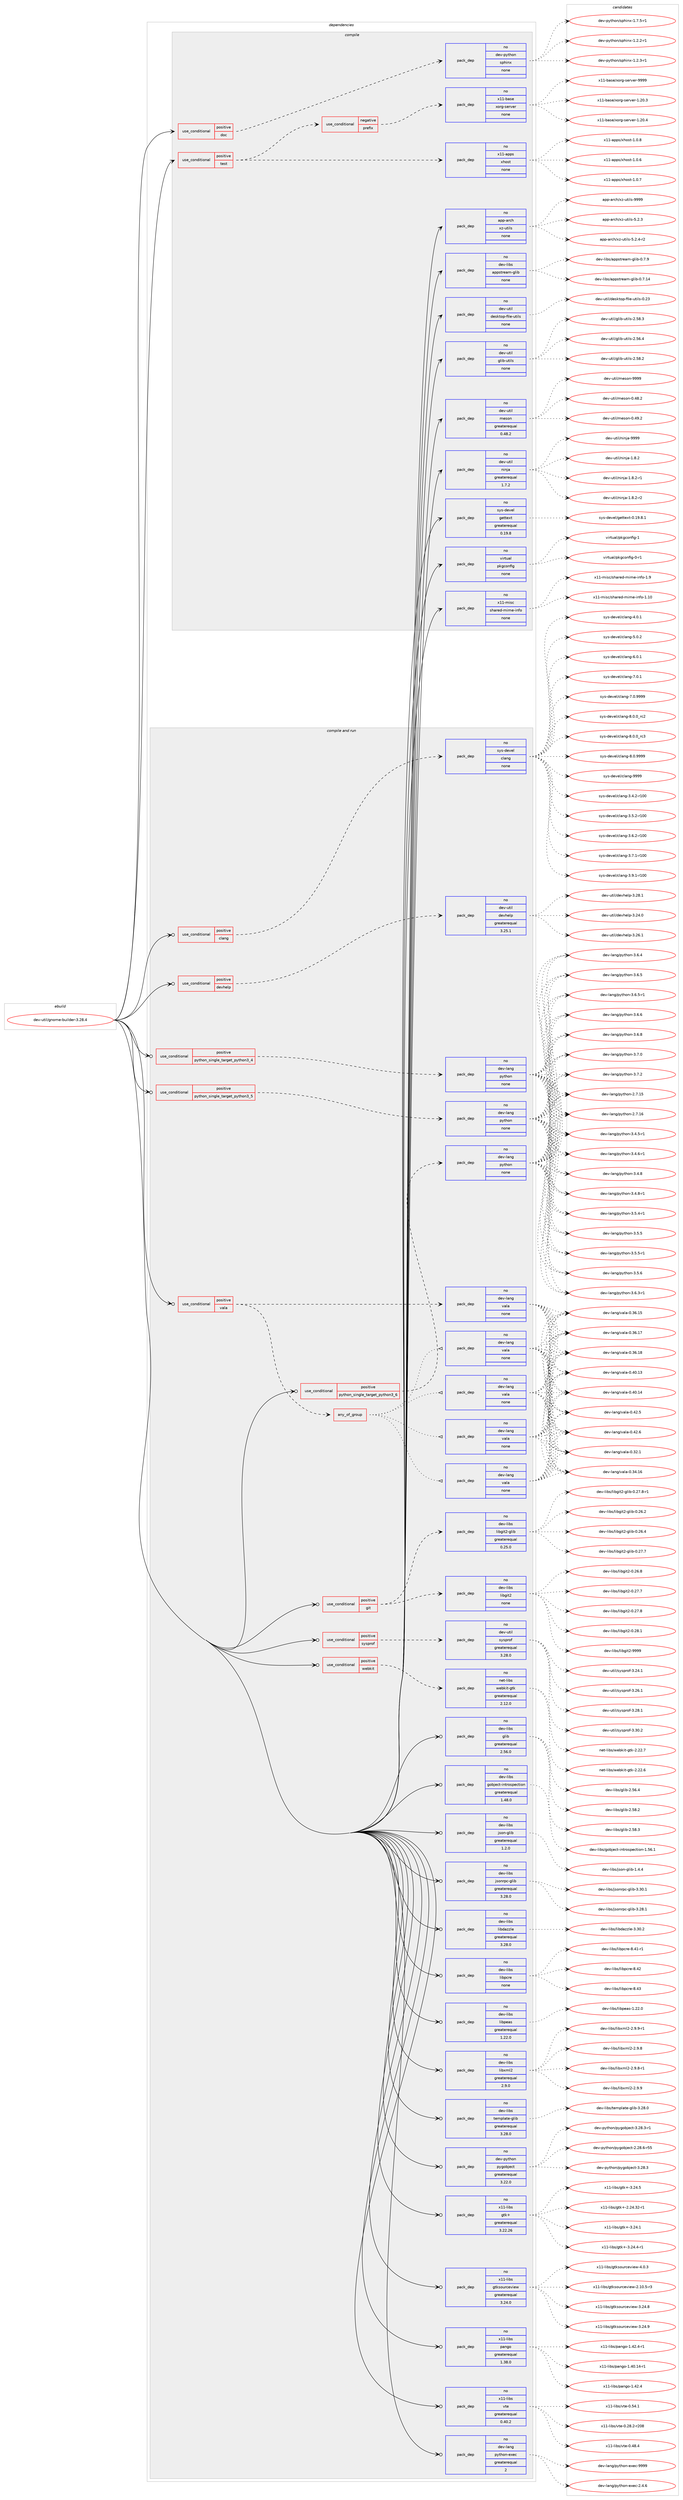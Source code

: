 digraph prolog {

# *************
# Graph options
# *************

newrank=true;
concentrate=true;
compound=true;
graph [rankdir=LR,fontname=Helvetica,fontsize=10,ranksep=1.5];#, ranksep=2.5, nodesep=0.2];
edge  [arrowhead=vee];
node  [fontname=Helvetica,fontsize=10];

# **********
# The ebuild
# **********

subgraph cluster_leftcol {
color=gray;
rank=same;
label=<<i>ebuild</i>>;
id [label="dev-util/gnome-builder-3.28.4", color=red, width=4, href="../dev-util/gnome-builder-3.28.4.svg"];
}

# ****************
# The dependencies
# ****************

subgraph cluster_midcol {
color=gray;
label=<<i>dependencies</i>>;
subgraph cluster_compile {
fillcolor="#eeeeee";
style=filled;
label=<<i>compile</i>>;
subgraph cond424460 {
dependency1545844 [label=<<TABLE BORDER="0" CELLBORDER="1" CELLSPACING="0" CELLPADDING="4"><TR><TD ROWSPAN="3" CELLPADDING="10">use_conditional</TD></TR><TR><TD>positive</TD></TR><TR><TD>doc</TD></TR></TABLE>>, shape=none, color=red];
subgraph pack1097737 {
dependency1545845 [label=<<TABLE BORDER="0" CELLBORDER="1" CELLSPACING="0" CELLPADDING="4" WIDTH="220"><TR><TD ROWSPAN="6" CELLPADDING="30">pack_dep</TD></TR><TR><TD WIDTH="110">no</TD></TR><TR><TD>dev-python</TD></TR><TR><TD>sphinx</TD></TR><TR><TD>none</TD></TR><TR><TD></TD></TR></TABLE>>, shape=none, color=blue];
}
dependency1545844:e -> dependency1545845:w [weight=20,style="dashed",arrowhead="vee"];
}
id:e -> dependency1545844:w [weight=20,style="solid",arrowhead="vee"];
subgraph cond424461 {
dependency1545846 [label=<<TABLE BORDER="0" CELLBORDER="1" CELLSPACING="0" CELLPADDING="4"><TR><TD ROWSPAN="3" CELLPADDING="10">use_conditional</TD></TR><TR><TD>positive</TD></TR><TR><TD>test</TD></TR></TABLE>>, shape=none, color=red];
subgraph cond424462 {
dependency1545847 [label=<<TABLE BORDER="0" CELLBORDER="1" CELLSPACING="0" CELLPADDING="4"><TR><TD ROWSPAN="3" CELLPADDING="10">use_conditional</TD></TR><TR><TD>negative</TD></TR><TR><TD>prefix</TD></TR></TABLE>>, shape=none, color=red];
subgraph pack1097738 {
dependency1545848 [label=<<TABLE BORDER="0" CELLBORDER="1" CELLSPACING="0" CELLPADDING="4" WIDTH="220"><TR><TD ROWSPAN="6" CELLPADDING="30">pack_dep</TD></TR><TR><TD WIDTH="110">no</TD></TR><TR><TD>x11-base</TD></TR><TR><TD>xorg-server</TD></TR><TR><TD>none</TD></TR><TR><TD></TD></TR></TABLE>>, shape=none, color=blue];
}
dependency1545847:e -> dependency1545848:w [weight=20,style="dashed",arrowhead="vee"];
}
dependency1545846:e -> dependency1545847:w [weight=20,style="dashed",arrowhead="vee"];
subgraph pack1097739 {
dependency1545849 [label=<<TABLE BORDER="0" CELLBORDER="1" CELLSPACING="0" CELLPADDING="4" WIDTH="220"><TR><TD ROWSPAN="6" CELLPADDING="30">pack_dep</TD></TR><TR><TD WIDTH="110">no</TD></TR><TR><TD>x11-apps</TD></TR><TR><TD>xhost</TD></TR><TR><TD>none</TD></TR><TR><TD></TD></TR></TABLE>>, shape=none, color=blue];
}
dependency1545846:e -> dependency1545849:w [weight=20,style="dashed",arrowhead="vee"];
}
id:e -> dependency1545846:w [weight=20,style="solid",arrowhead="vee"];
subgraph pack1097740 {
dependency1545850 [label=<<TABLE BORDER="0" CELLBORDER="1" CELLSPACING="0" CELLPADDING="4" WIDTH="220"><TR><TD ROWSPAN="6" CELLPADDING="30">pack_dep</TD></TR><TR><TD WIDTH="110">no</TD></TR><TR><TD>app-arch</TD></TR><TR><TD>xz-utils</TD></TR><TR><TD>none</TD></TR><TR><TD></TD></TR></TABLE>>, shape=none, color=blue];
}
id:e -> dependency1545850:w [weight=20,style="solid",arrowhead="vee"];
subgraph pack1097741 {
dependency1545851 [label=<<TABLE BORDER="0" CELLBORDER="1" CELLSPACING="0" CELLPADDING="4" WIDTH="220"><TR><TD ROWSPAN="6" CELLPADDING="30">pack_dep</TD></TR><TR><TD WIDTH="110">no</TD></TR><TR><TD>dev-libs</TD></TR><TR><TD>appstream-glib</TD></TR><TR><TD>none</TD></TR><TR><TD></TD></TR></TABLE>>, shape=none, color=blue];
}
id:e -> dependency1545851:w [weight=20,style="solid",arrowhead="vee"];
subgraph pack1097742 {
dependency1545852 [label=<<TABLE BORDER="0" CELLBORDER="1" CELLSPACING="0" CELLPADDING="4" WIDTH="220"><TR><TD ROWSPAN="6" CELLPADDING="30">pack_dep</TD></TR><TR><TD WIDTH="110">no</TD></TR><TR><TD>dev-util</TD></TR><TR><TD>desktop-file-utils</TD></TR><TR><TD>none</TD></TR><TR><TD></TD></TR></TABLE>>, shape=none, color=blue];
}
id:e -> dependency1545852:w [weight=20,style="solid",arrowhead="vee"];
subgraph pack1097743 {
dependency1545853 [label=<<TABLE BORDER="0" CELLBORDER="1" CELLSPACING="0" CELLPADDING="4" WIDTH="220"><TR><TD ROWSPAN="6" CELLPADDING="30">pack_dep</TD></TR><TR><TD WIDTH="110">no</TD></TR><TR><TD>dev-util</TD></TR><TR><TD>glib-utils</TD></TR><TR><TD>none</TD></TR><TR><TD></TD></TR></TABLE>>, shape=none, color=blue];
}
id:e -> dependency1545853:w [weight=20,style="solid",arrowhead="vee"];
subgraph pack1097744 {
dependency1545854 [label=<<TABLE BORDER="0" CELLBORDER="1" CELLSPACING="0" CELLPADDING="4" WIDTH="220"><TR><TD ROWSPAN="6" CELLPADDING="30">pack_dep</TD></TR><TR><TD WIDTH="110">no</TD></TR><TR><TD>dev-util</TD></TR><TR><TD>meson</TD></TR><TR><TD>greaterequal</TD></TR><TR><TD>0.48.2</TD></TR></TABLE>>, shape=none, color=blue];
}
id:e -> dependency1545854:w [weight=20,style="solid",arrowhead="vee"];
subgraph pack1097745 {
dependency1545855 [label=<<TABLE BORDER="0" CELLBORDER="1" CELLSPACING="0" CELLPADDING="4" WIDTH="220"><TR><TD ROWSPAN="6" CELLPADDING="30">pack_dep</TD></TR><TR><TD WIDTH="110">no</TD></TR><TR><TD>dev-util</TD></TR><TR><TD>ninja</TD></TR><TR><TD>greaterequal</TD></TR><TR><TD>1.7.2</TD></TR></TABLE>>, shape=none, color=blue];
}
id:e -> dependency1545855:w [weight=20,style="solid",arrowhead="vee"];
subgraph pack1097746 {
dependency1545856 [label=<<TABLE BORDER="0" CELLBORDER="1" CELLSPACING="0" CELLPADDING="4" WIDTH="220"><TR><TD ROWSPAN="6" CELLPADDING="30">pack_dep</TD></TR><TR><TD WIDTH="110">no</TD></TR><TR><TD>sys-devel</TD></TR><TR><TD>gettext</TD></TR><TR><TD>greaterequal</TD></TR><TR><TD>0.19.8</TD></TR></TABLE>>, shape=none, color=blue];
}
id:e -> dependency1545856:w [weight=20,style="solid",arrowhead="vee"];
subgraph pack1097747 {
dependency1545857 [label=<<TABLE BORDER="0" CELLBORDER="1" CELLSPACING="0" CELLPADDING="4" WIDTH="220"><TR><TD ROWSPAN="6" CELLPADDING="30">pack_dep</TD></TR><TR><TD WIDTH="110">no</TD></TR><TR><TD>virtual</TD></TR><TR><TD>pkgconfig</TD></TR><TR><TD>none</TD></TR><TR><TD></TD></TR></TABLE>>, shape=none, color=blue];
}
id:e -> dependency1545857:w [weight=20,style="solid",arrowhead="vee"];
subgraph pack1097748 {
dependency1545858 [label=<<TABLE BORDER="0" CELLBORDER="1" CELLSPACING="0" CELLPADDING="4" WIDTH="220"><TR><TD ROWSPAN="6" CELLPADDING="30">pack_dep</TD></TR><TR><TD WIDTH="110">no</TD></TR><TR><TD>x11-misc</TD></TR><TR><TD>shared-mime-info</TD></TR><TR><TD>none</TD></TR><TR><TD></TD></TR></TABLE>>, shape=none, color=blue];
}
id:e -> dependency1545858:w [weight=20,style="solid",arrowhead="vee"];
}
subgraph cluster_compileandrun {
fillcolor="#eeeeee";
style=filled;
label=<<i>compile and run</i>>;
subgraph cond424463 {
dependency1545859 [label=<<TABLE BORDER="0" CELLBORDER="1" CELLSPACING="0" CELLPADDING="4"><TR><TD ROWSPAN="3" CELLPADDING="10">use_conditional</TD></TR><TR><TD>positive</TD></TR><TR><TD>clang</TD></TR></TABLE>>, shape=none, color=red];
subgraph pack1097749 {
dependency1545860 [label=<<TABLE BORDER="0" CELLBORDER="1" CELLSPACING="0" CELLPADDING="4" WIDTH="220"><TR><TD ROWSPAN="6" CELLPADDING="30">pack_dep</TD></TR><TR><TD WIDTH="110">no</TD></TR><TR><TD>sys-devel</TD></TR><TR><TD>clang</TD></TR><TR><TD>none</TD></TR><TR><TD></TD></TR></TABLE>>, shape=none, color=blue];
}
dependency1545859:e -> dependency1545860:w [weight=20,style="dashed",arrowhead="vee"];
}
id:e -> dependency1545859:w [weight=20,style="solid",arrowhead="odotvee"];
subgraph cond424464 {
dependency1545861 [label=<<TABLE BORDER="0" CELLBORDER="1" CELLSPACING="0" CELLPADDING="4"><TR><TD ROWSPAN="3" CELLPADDING="10">use_conditional</TD></TR><TR><TD>positive</TD></TR><TR><TD>devhelp</TD></TR></TABLE>>, shape=none, color=red];
subgraph pack1097750 {
dependency1545862 [label=<<TABLE BORDER="0" CELLBORDER="1" CELLSPACING="0" CELLPADDING="4" WIDTH="220"><TR><TD ROWSPAN="6" CELLPADDING="30">pack_dep</TD></TR><TR><TD WIDTH="110">no</TD></TR><TR><TD>dev-util</TD></TR><TR><TD>devhelp</TD></TR><TR><TD>greaterequal</TD></TR><TR><TD>3.25.1</TD></TR></TABLE>>, shape=none, color=blue];
}
dependency1545861:e -> dependency1545862:w [weight=20,style="dashed",arrowhead="vee"];
}
id:e -> dependency1545861:w [weight=20,style="solid",arrowhead="odotvee"];
subgraph cond424465 {
dependency1545863 [label=<<TABLE BORDER="0" CELLBORDER="1" CELLSPACING="0" CELLPADDING="4"><TR><TD ROWSPAN="3" CELLPADDING="10">use_conditional</TD></TR><TR><TD>positive</TD></TR><TR><TD>git</TD></TR></TABLE>>, shape=none, color=red];
subgraph pack1097751 {
dependency1545864 [label=<<TABLE BORDER="0" CELLBORDER="1" CELLSPACING="0" CELLPADDING="4" WIDTH="220"><TR><TD ROWSPAN="6" CELLPADDING="30">pack_dep</TD></TR><TR><TD WIDTH="110">no</TD></TR><TR><TD>dev-libs</TD></TR><TR><TD>libgit2</TD></TR><TR><TD>none</TD></TR><TR><TD></TD></TR></TABLE>>, shape=none, color=blue];
}
dependency1545863:e -> dependency1545864:w [weight=20,style="dashed",arrowhead="vee"];
subgraph pack1097752 {
dependency1545865 [label=<<TABLE BORDER="0" CELLBORDER="1" CELLSPACING="0" CELLPADDING="4" WIDTH="220"><TR><TD ROWSPAN="6" CELLPADDING="30">pack_dep</TD></TR><TR><TD WIDTH="110">no</TD></TR><TR><TD>dev-libs</TD></TR><TR><TD>libgit2-glib</TD></TR><TR><TD>greaterequal</TD></TR><TR><TD>0.25.0</TD></TR></TABLE>>, shape=none, color=blue];
}
dependency1545863:e -> dependency1545865:w [weight=20,style="dashed",arrowhead="vee"];
}
id:e -> dependency1545863:w [weight=20,style="solid",arrowhead="odotvee"];
subgraph cond424466 {
dependency1545866 [label=<<TABLE BORDER="0" CELLBORDER="1" CELLSPACING="0" CELLPADDING="4"><TR><TD ROWSPAN="3" CELLPADDING="10">use_conditional</TD></TR><TR><TD>positive</TD></TR><TR><TD>python_single_target_python3_4</TD></TR></TABLE>>, shape=none, color=red];
subgraph pack1097753 {
dependency1545867 [label=<<TABLE BORDER="0" CELLBORDER="1" CELLSPACING="0" CELLPADDING="4" WIDTH="220"><TR><TD ROWSPAN="6" CELLPADDING="30">pack_dep</TD></TR><TR><TD WIDTH="110">no</TD></TR><TR><TD>dev-lang</TD></TR><TR><TD>python</TD></TR><TR><TD>none</TD></TR><TR><TD></TD></TR></TABLE>>, shape=none, color=blue];
}
dependency1545866:e -> dependency1545867:w [weight=20,style="dashed",arrowhead="vee"];
}
id:e -> dependency1545866:w [weight=20,style="solid",arrowhead="odotvee"];
subgraph cond424467 {
dependency1545868 [label=<<TABLE BORDER="0" CELLBORDER="1" CELLSPACING="0" CELLPADDING="4"><TR><TD ROWSPAN="3" CELLPADDING="10">use_conditional</TD></TR><TR><TD>positive</TD></TR><TR><TD>python_single_target_python3_5</TD></TR></TABLE>>, shape=none, color=red];
subgraph pack1097754 {
dependency1545869 [label=<<TABLE BORDER="0" CELLBORDER="1" CELLSPACING="0" CELLPADDING="4" WIDTH="220"><TR><TD ROWSPAN="6" CELLPADDING="30">pack_dep</TD></TR><TR><TD WIDTH="110">no</TD></TR><TR><TD>dev-lang</TD></TR><TR><TD>python</TD></TR><TR><TD>none</TD></TR><TR><TD></TD></TR></TABLE>>, shape=none, color=blue];
}
dependency1545868:e -> dependency1545869:w [weight=20,style="dashed",arrowhead="vee"];
}
id:e -> dependency1545868:w [weight=20,style="solid",arrowhead="odotvee"];
subgraph cond424468 {
dependency1545870 [label=<<TABLE BORDER="0" CELLBORDER="1" CELLSPACING="0" CELLPADDING="4"><TR><TD ROWSPAN="3" CELLPADDING="10">use_conditional</TD></TR><TR><TD>positive</TD></TR><TR><TD>python_single_target_python3_6</TD></TR></TABLE>>, shape=none, color=red];
subgraph pack1097755 {
dependency1545871 [label=<<TABLE BORDER="0" CELLBORDER="1" CELLSPACING="0" CELLPADDING="4" WIDTH="220"><TR><TD ROWSPAN="6" CELLPADDING="30">pack_dep</TD></TR><TR><TD WIDTH="110">no</TD></TR><TR><TD>dev-lang</TD></TR><TR><TD>python</TD></TR><TR><TD>none</TD></TR><TR><TD></TD></TR></TABLE>>, shape=none, color=blue];
}
dependency1545870:e -> dependency1545871:w [weight=20,style="dashed",arrowhead="vee"];
}
id:e -> dependency1545870:w [weight=20,style="solid",arrowhead="odotvee"];
subgraph cond424469 {
dependency1545872 [label=<<TABLE BORDER="0" CELLBORDER="1" CELLSPACING="0" CELLPADDING="4"><TR><TD ROWSPAN="3" CELLPADDING="10">use_conditional</TD></TR><TR><TD>positive</TD></TR><TR><TD>sysprof</TD></TR></TABLE>>, shape=none, color=red];
subgraph pack1097756 {
dependency1545873 [label=<<TABLE BORDER="0" CELLBORDER="1" CELLSPACING="0" CELLPADDING="4" WIDTH="220"><TR><TD ROWSPAN="6" CELLPADDING="30">pack_dep</TD></TR><TR><TD WIDTH="110">no</TD></TR><TR><TD>dev-util</TD></TR><TR><TD>sysprof</TD></TR><TR><TD>greaterequal</TD></TR><TR><TD>3.28.0</TD></TR></TABLE>>, shape=none, color=blue];
}
dependency1545872:e -> dependency1545873:w [weight=20,style="dashed",arrowhead="vee"];
}
id:e -> dependency1545872:w [weight=20,style="solid",arrowhead="odotvee"];
subgraph cond424470 {
dependency1545874 [label=<<TABLE BORDER="0" CELLBORDER="1" CELLSPACING="0" CELLPADDING="4"><TR><TD ROWSPAN="3" CELLPADDING="10">use_conditional</TD></TR><TR><TD>positive</TD></TR><TR><TD>vala</TD></TR></TABLE>>, shape=none, color=red];
subgraph pack1097757 {
dependency1545875 [label=<<TABLE BORDER="0" CELLBORDER="1" CELLSPACING="0" CELLPADDING="4" WIDTH="220"><TR><TD ROWSPAN="6" CELLPADDING="30">pack_dep</TD></TR><TR><TD WIDTH="110">no</TD></TR><TR><TD>dev-lang</TD></TR><TR><TD>vala</TD></TR><TR><TD>none</TD></TR><TR><TD></TD></TR></TABLE>>, shape=none, color=blue];
}
dependency1545874:e -> dependency1545875:w [weight=20,style="dashed",arrowhead="vee"];
subgraph any23054 {
dependency1545876 [label=<<TABLE BORDER="0" CELLBORDER="1" CELLSPACING="0" CELLPADDING="4"><TR><TD CELLPADDING="10">any_of_group</TD></TR></TABLE>>, shape=none, color=red];subgraph pack1097758 {
dependency1545877 [label=<<TABLE BORDER="0" CELLBORDER="1" CELLSPACING="0" CELLPADDING="4" WIDTH="220"><TR><TD ROWSPAN="6" CELLPADDING="30">pack_dep</TD></TR><TR><TD WIDTH="110">no</TD></TR><TR><TD>dev-lang</TD></TR><TR><TD>vala</TD></TR><TR><TD>none</TD></TR><TR><TD></TD></TR></TABLE>>, shape=none, color=blue];
}
dependency1545876:e -> dependency1545877:w [weight=20,style="dotted",arrowhead="oinv"];
subgraph pack1097759 {
dependency1545878 [label=<<TABLE BORDER="0" CELLBORDER="1" CELLSPACING="0" CELLPADDING="4" WIDTH="220"><TR><TD ROWSPAN="6" CELLPADDING="30">pack_dep</TD></TR><TR><TD WIDTH="110">no</TD></TR><TR><TD>dev-lang</TD></TR><TR><TD>vala</TD></TR><TR><TD>none</TD></TR><TR><TD></TD></TR></TABLE>>, shape=none, color=blue];
}
dependency1545876:e -> dependency1545878:w [weight=20,style="dotted",arrowhead="oinv"];
subgraph pack1097760 {
dependency1545879 [label=<<TABLE BORDER="0" CELLBORDER="1" CELLSPACING="0" CELLPADDING="4" WIDTH="220"><TR><TD ROWSPAN="6" CELLPADDING="30">pack_dep</TD></TR><TR><TD WIDTH="110">no</TD></TR><TR><TD>dev-lang</TD></TR><TR><TD>vala</TD></TR><TR><TD>none</TD></TR><TR><TD></TD></TR></TABLE>>, shape=none, color=blue];
}
dependency1545876:e -> dependency1545879:w [weight=20,style="dotted",arrowhead="oinv"];
subgraph pack1097761 {
dependency1545880 [label=<<TABLE BORDER="0" CELLBORDER="1" CELLSPACING="0" CELLPADDING="4" WIDTH="220"><TR><TD ROWSPAN="6" CELLPADDING="30">pack_dep</TD></TR><TR><TD WIDTH="110">no</TD></TR><TR><TD>dev-lang</TD></TR><TR><TD>vala</TD></TR><TR><TD>none</TD></TR><TR><TD></TD></TR></TABLE>>, shape=none, color=blue];
}
dependency1545876:e -> dependency1545880:w [weight=20,style="dotted",arrowhead="oinv"];
}
dependency1545874:e -> dependency1545876:w [weight=20,style="dashed",arrowhead="vee"];
}
id:e -> dependency1545874:w [weight=20,style="solid",arrowhead="odotvee"];
subgraph cond424471 {
dependency1545881 [label=<<TABLE BORDER="0" CELLBORDER="1" CELLSPACING="0" CELLPADDING="4"><TR><TD ROWSPAN="3" CELLPADDING="10">use_conditional</TD></TR><TR><TD>positive</TD></TR><TR><TD>webkit</TD></TR></TABLE>>, shape=none, color=red];
subgraph pack1097762 {
dependency1545882 [label=<<TABLE BORDER="0" CELLBORDER="1" CELLSPACING="0" CELLPADDING="4" WIDTH="220"><TR><TD ROWSPAN="6" CELLPADDING="30">pack_dep</TD></TR><TR><TD WIDTH="110">no</TD></TR><TR><TD>net-libs</TD></TR><TR><TD>webkit-gtk</TD></TR><TR><TD>greaterequal</TD></TR><TR><TD>2.12.0</TD></TR></TABLE>>, shape=none, color=blue];
}
dependency1545881:e -> dependency1545882:w [weight=20,style="dashed",arrowhead="vee"];
}
id:e -> dependency1545881:w [weight=20,style="solid",arrowhead="odotvee"];
subgraph pack1097763 {
dependency1545883 [label=<<TABLE BORDER="0" CELLBORDER="1" CELLSPACING="0" CELLPADDING="4" WIDTH="220"><TR><TD ROWSPAN="6" CELLPADDING="30">pack_dep</TD></TR><TR><TD WIDTH="110">no</TD></TR><TR><TD>dev-lang</TD></TR><TR><TD>python-exec</TD></TR><TR><TD>greaterequal</TD></TR><TR><TD>2</TD></TR></TABLE>>, shape=none, color=blue];
}
id:e -> dependency1545883:w [weight=20,style="solid",arrowhead="odotvee"];
subgraph pack1097764 {
dependency1545884 [label=<<TABLE BORDER="0" CELLBORDER="1" CELLSPACING="0" CELLPADDING="4" WIDTH="220"><TR><TD ROWSPAN="6" CELLPADDING="30">pack_dep</TD></TR><TR><TD WIDTH="110">no</TD></TR><TR><TD>dev-libs</TD></TR><TR><TD>glib</TD></TR><TR><TD>greaterequal</TD></TR><TR><TD>2.56.0</TD></TR></TABLE>>, shape=none, color=blue];
}
id:e -> dependency1545884:w [weight=20,style="solid",arrowhead="odotvee"];
subgraph pack1097765 {
dependency1545885 [label=<<TABLE BORDER="0" CELLBORDER="1" CELLSPACING="0" CELLPADDING="4" WIDTH="220"><TR><TD ROWSPAN="6" CELLPADDING="30">pack_dep</TD></TR><TR><TD WIDTH="110">no</TD></TR><TR><TD>dev-libs</TD></TR><TR><TD>gobject-introspection</TD></TR><TR><TD>greaterequal</TD></TR><TR><TD>1.48.0</TD></TR></TABLE>>, shape=none, color=blue];
}
id:e -> dependency1545885:w [weight=20,style="solid",arrowhead="odotvee"];
subgraph pack1097766 {
dependency1545886 [label=<<TABLE BORDER="0" CELLBORDER="1" CELLSPACING="0" CELLPADDING="4" WIDTH="220"><TR><TD ROWSPAN="6" CELLPADDING="30">pack_dep</TD></TR><TR><TD WIDTH="110">no</TD></TR><TR><TD>dev-libs</TD></TR><TR><TD>json-glib</TD></TR><TR><TD>greaterequal</TD></TR><TR><TD>1.2.0</TD></TR></TABLE>>, shape=none, color=blue];
}
id:e -> dependency1545886:w [weight=20,style="solid",arrowhead="odotvee"];
subgraph pack1097767 {
dependency1545887 [label=<<TABLE BORDER="0" CELLBORDER="1" CELLSPACING="0" CELLPADDING="4" WIDTH="220"><TR><TD ROWSPAN="6" CELLPADDING="30">pack_dep</TD></TR><TR><TD WIDTH="110">no</TD></TR><TR><TD>dev-libs</TD></TR><TR><TD>jsonrpc-glib</TD></TR><TR><TD>greaterequal</TD></TR><TR><TD>3.28.0</TD></TR></TABLE>>, shape=none, color=blue];
}
id:e -> dependency1545887:w [weight=20,style="solid",arrowhead="odotvee"];
subgraph pack1097768 {
dependency1545888 [label=<<TABLE BORDER="0" CELLBORDER="1" CELLSPACING="0" CELLPADDING="4" WIDTH="220"><TR><TD ROWSPAN="6" CELLPADDING="30">pack_dep</TD></TR><TR><TD WIDTH="110">no</TD></TR><TR><TD>dev-libs</TD></TR><TR><TD>libdazzle</TD></TR><TR><TD>greaterequal</TD></TR><TR><TD>3.28.0</TD></TR></TABLE>>, shape=none, color=blue];
}
id:e -> dependency1545888:w [weight=20,style="solid",arrowhead="odotvee"];
subgraph pack1097769 {
dependency1545889 [label=<<TABLE BORDER="0" CELLBORDER="1" CELLSPACING="0" CELLPADDING="4" WIDTH="220"><TR><TD ROWSPAN="6" CELLPADDING="30">pack_dep</TD></TR><TR><TD WIDTH="110">no</TD></TR><TR><TD>dev-libs</TD></TR><TR><TD>libpcre</TD></TR><TR><TD>none</TD></TR><TR><TD></TD></TR></TABLE>>, shape=none, color=blue];
}
id:e -> dependency1545889:w [weight=20,style="solid",arrowhead="odotvee"];
subgraph pack1097770 {
dependency1545890 [label=<<TABLE BORDER="0" CELLBORDER="1" CELLSPACING="0" CELLPADDING="4" WIDTH="220"><TR><TD ROWSPAN="6" CELLPADDING="30">pack_dep</TD></TR><TR><TD WIDTH="110">no</TD></TR><TR><TD>dev-libs</TD></TR><TR><TD>libpeas</TD></TR><TR><TD>greaterequal</TD></TR><TR><TD>1.22.0</TD></TR></TABLE>>, shape=none, color=blue];
}
id:e -> dependency1545890:w [weight=20,style="solid",arrowhead="odotvee"];
subgraph pack1097771 {
dependency1545891 [label=<<TABLE BORDER="0" CELLBORDER="1" CELLSPACING="0" CELLPADDING="4" WIDTH="220"><TR><TD ROWSPAN="6" CELLPADDING="30">pack_dep</TD></TR><TR><TD WIDTH="110">no</TD></TR><TR><TD>dev-libs</TD></TR><TR><TD>libxml2</TD></TR><TR><TD>greaterequal</TD></TR><TR><TD>2.9.0</TD></TR></TABLE>>, shape=none, color=blue];
}
id:e -> dependency1545891:w [weight=20,style="solid",arrowhead="odotvee"];
subgraph pack1097772 {
dependency1545892 [label=<<TABLE BORDER="0" CELLBORDER="1" CELLSPACING="0" CELLPADDING="4" WIDTH="220"><TR><TD ROWSPAN="6" CELLPADDING="30">pack_dep</TD></TR><TR><TD WIDTH="110">no</TD></TR><TR><TD>dev-libs</TD></TR><TR><TD>template-glib</TD></TR><TR><TD>greaterequal</TD></TR><TR><TD>3.28.0</TD></TR></TABLE>>, shape=none, color=blue];
}
id:e -> dependency1545892:w [weight=20,style="solid",arrowhead="odotvee"];
subgraph pack1097773 {
dependency1545893 [label=<<TABLE BORDER="0" CELLBORDER="1" CELLSPACING="0" CELLPADDING="4" WIDTH="220"><TR><TD ROWSPAN="6" CELLPADDING="30">pack_dep</TD></TR><TR><TD WIDTH="110">no</TD></TR><TR><TD>dev-python</TD></TR><TR><TD>pygobject</TD></TR><TR><TD>greaterequal</TD></TR><TR><TD>3.22.0</TD></TR></TABLE>>, shape=none, color=blue];
}
id:e -> dependency1545893:w [weight=20,style="solid",arrowhead="odotvee"];
subgraph pack1097774 {
dependency1545894 [label=<<TABLE BORDER="0" CELLBORDER="1" CELLSPACING="0" CELLPADDING="4" WIDTH="220"><TR><TD ROWSPAN="6" CELLPADDING="30">pack_dep</TD></TR><TR><TD WIDTH="110">no</TD></TR><TR><TD>x11-libs</TD></TR><TR><TD>gtk+</TD></TR><TR><TD>greaterequal</TD></TR><TR><TD>3.22.26</TD></TR></TABLE>>, shape=none, color=blue];
}
id:e -> dependency1545894:w [weight=20,style="solid",arrowhead="odotvee"];
subgraph pack1097775 {
dependency1545895 [label=<<TABLE BORDER="0" CELLBORDER="1" CELLSPACING="0" CELLPADDING="4" WIDTH="220"><TR><TD ROWSPAN="6" CELLPADDING="30">pack_dep</TD></TR><TR><TD WIDTH="110">no</TD></TR><TR><TD>x11-libs</TD></TR><TR><TD>gtksourceview</TD></TR><TR><TD>greaterequal</TD></TR><TR><TD>3.24.0</TD></TR></TABLE>>, shape=none, color=blue];
}
id:e -> dependency1545895:w [weight=20,style="solid",arrowhead="odotvee"];
subgraph pack1097776 {
dependency1545896 [label=<<TABLE BORDER="0" CELLBORDER="1" CELLSPACING="0" CELLPADDING="4" WIDTH="220"><TR><TD ROWSPAN="6" CELLPADDING="30">pack_dep</TD></TR><TR><TD WIDTH="110">no</TD></TR><TR><TD>x11-libs</TD></TR><TR><TD>pango</TD></TR><TR><TD>greaterequal</TD></TR><TR><TD>1.38.0</TD></TR></TABLE>>, shape=none, color=blue];
}
id:e -> dependency1545896:w [weight=20,style="solid",arrowhead="odotvee"];
subgraph pack1097777 {
dependency1545897 [label=<<TABLE BORDER="0" CELLBORDER="1" CELLSPACING="0" CELLPADDING="4" WIDTH="220"><TR><TD ROWSPAN="6" CELLPADDING="30">pack_dep</TD></TR><TR><TD WIDTH="110">no</TD></TR><TR><TD>x11-libs</TD></TR><TR><TD>vte</TD></TR><TR><TD>greaterequal</TD></TR><TR><TD>0.40.2</TD></TR></TABLE>>, shape=none, color=blue];
}
id:e -> dependency1545897:w [weight=20,style="solid",arrowhead="odotvee"];
}
subgraph cluster_run {
fillcolor="#eeeeee";
style=filled;
label=<<i>run</i>>;
}
}

# **************
# The candidates
# **************

subgraph cluster_choices {
rank=same;
color=gray;
label=<<i>candidates</i>>;

subgraph choice1097737 {
color=black;
nodesep=1;
choice10010111845112121116104111110471151121041051101204549465046504511449 [label="dev-python/sphinx-1.2.2-r1", color=red, width=4,href="../dev-python/sphinx-1.2.2-r1.svg"];
choice10010111845112121116104111110471151121041051101204549465046514511449 [label="dev-python/sphinx-1.2.3-r1", color=red, width=4,href="../dev-python/sphinx-1.2.3-r1.svg"];
choice10010111845112121116104111110471151121041051101204549465546534511449 [label="dev-python/sphinx-1.7.5-r1", color=red, width=4,href="../dev-python/sphinx-1.7.5-r1.svg"];
dependency1545845:e -> choice10010111845112121116104111110471151121041051101204549465046504511449:w [style=dotted,weight="100"];
dependency1545845:e -> choice10010111845112121116104111110471151121041051101204549465046514511449:w [style=dotted,weight="100"];
dependency1545845:e -> choice10010111845112121116104111110471151121041051101204549465546534511449:w [style=dotted,weight="100"];
}
subgraph choice1097738 {
color=black;
nodesep=1;
choice1204949459897115101471201111141034511510111411810111445494650484651 [label="x11-base/xorg-server-1.20.3", color=red, width=4,href="../x11-base/xorg-server-1.20.3.svg"];
choice1204949459897115101471201111141034511510111411810111445494650484652 [label="x11-base/xorg-server-1.20.4", color=red, width=4,href="../x11-base/xorg-server-1.20.4.svg"];
choice120494945989711510147120111114103451151011141181011144557575757 [label="x11-base/xorg-server-9999", color=red, width=4,href="../x11-base/xorg-server-9999.svg"];
dependency1545848:e -> choice1204949459897115101471201111141034511510111411810111445494650484651:w [style=dotted,weight="100"];
dependency1545848:e -> choice1204949459897115101471201111141034511510111411810111445494650484652:w [style=dotted,weight="100"];
dependency1545848:e -> choice120494945989711510147120111114103451151011141181011144557575757:w [style=dotted,weight="100"];
}
subgraph choice1097739 {
color=black;
nodesep=1;
choice1204949459711211211547120104111115116454946484654 [label="x11-apps/xhost-1.0.6", color=red, width=4,href="../x11-apps/xhost-1.0.6.svg"];
choice1204949459711211211547120104111115116454946484655 [label="x11-apps/xhost-1.0.7", color=red, width=4,href="../x11-apps/xhost-1.0.7.svg"];
choice1204949459711211211547120104111115116454946484656 [label="x11-apps/xhost-1.0.8", color=red, width=4,href="../x11-apps/xhost-1.0.8.svg"];
dependency1545849:e -> choice1204949459711211211547120104111115116454946484654:w [style=dotted,weight="100"];
dependency1545849:e -> choice1204949459711211211547120104111115116454946484655:w [style=dotted,weight="100"];
dependency1545849:e -> choice1204949459711211211547120104111115116454946484656:w [style=dotted,weight="100"];
}
subgraph choice1097740 {
color=black;
nodesep=1;
choice971121124597114991044712012245117116105108115455346504651 [label="app-arch/xz-utils-5.2.3", color=red, width=4,href="../app-arch/xz-utils-5.2.3.svg"];
choice9711211245971149910447120122451171161051081154553465046524511450 [label="app-arch/xz-utils-5.2.4-r2", color=red, width=4,href="../app-arch/xz-utils-5.2.4-r2.svg"];
choice9711211245971149910447120122451171161051081154557575757 [label="app-arch/xz-utils-9999", color=red, width=4,href="../app-arch/xz-utils-9999.svg"];
dependency1545850:e -> choice971121124597114991044712012245117116105108115455346504651:w [style=dotted,weight="100"];
dependency1545850:e -> choice9711211245971149910447120122451171161051081154553465046524511450:w [style=dotted,weight="100"];
dependency1545850:e -> choice9711211245971149910447120122451171161051081154557575757:w [style=dotted,weight="100"];
}
subgraph choice1097741 {
color=black;
nodesep=1;
choice1001011184510810598115479711211211511611410197109451031081059845484655464952 [label="dev-libs/appstream-glib-0.7.14", color=red, width=4,href="../dev-libs/appstream-glib-0.7.14.svg"];
choice10010111845108105981154797112112115116114101971094510310810598454846554657 [label="dev-libs/appstream-glib-0.7.9", color=red, width=4,href="../dev-libs/appstream-glib-0.7.9.svg"];
dependency1545851:e -> choice1001011184510810598115479711211211511611410197109451031081059845484655464952:w [style=dotted,weight="100"];
dependency1545851:e -> choice10010111845108105981154797112112115116114101971094510310810598454846554657:w [style=dotted,weight="100"];
}
subgraph choice1097742 {
color=black;
nodesep=1;
choice100101118451171161051084710010111510711611111245102105108101451171161051081154548465051 [label="dev-util/desktop-file-utils-0.23", color=red, width=4,href="../dev-util/desktop-file-utils-0.23.svg"];
dependency1545852:e -> choice100101118451171161051084710010111510711611111245102105108101451171161051081154548465051:w [style=dotted,weight="100"];
}
subgraph choice1097743 {
color=black;
nodesep=1;
choice1001011184511711610510847103108105984511711610510811545504653544652 [label="dev-util/glib-utils-2.56.4", color=red, width=4,href="../dev-util/glib-utils-2.56.4.svg"];
choice1001011184511711610510847103108105984511711610510811545504653564650 [label="dev-util/glib-utils-2.58.2", color=red, width=4,href="../dev-util/glib-utils-2.58.2.svg"];
choice1001011184511711610510847103108105984511711610510811545504653564651 [label="dev-util/glib-utils-2.58.3", color=red, width=4,href="../dev-util/glib-utils-2.58.3.svg"];
dependency1545853:e -> choice1001011184511711610510847103108105984511711610510811545504653544652:w [style=dotted,weight="100"];
dependency1545853:e -> choice1001011184511711610510847103108105984511711610510811545504653564650:w [style=dotted,weight="100"];
dependency1545853:e -> choice1001011184511711610510847103108105984511711610510811545504653564651:w [style=dotted,weight="100"];
}
subgraph choice1097744 {
color=black;
nodesep=1;
choice100101118451171161051084710910111511111045484652564650 [label="dev-util/meson-0.48.2", color=red, width=4,href="../dev-util/meson-0.48.2.svg"];
choice100101118451171161051084710910111511111045484652574650 [label="dev-util/meson-0.49.2", color=red, width=4,href="../dev-util/meson-0.49.2.svg"];
choice10010111845117116105108471091011151111104557575757 [label="dev-util/meson-9999", color=red, width=4,href="../dev-util/meson-9999.svg"];
dependency1545854:e -> choice100101118451171161051084710910111511111045484652564650:w [style=dotted,weight="100"];
dependency1545854:e -> choice100101118451171161051084710910111511111045484652574650:w [style=dotted,weight="100"];
dependency1545854:e -> choice10010111845117116105108471091011151111104557575757:w [style=dotted,weight="100"];
}
subgraph choice1097745 {
color=black;
nodesep=1;
choice100101118451171161051084711010511010697454946564650 [label="dev-util/ninja-1.8.2", color=red, width=4,href="../dev-util/ninja-1.8.2.svg"];
choice1001011184511711610510847110105110106974549465646504511449 [label="dev-util/ninja-1.8.2-r1", color=red, width=4,href="../dev-util/ninja-1.8.2-r1.svg"];
choice1001011184511711610510847110105110106974549465646504511450 [label="dev-util/ninja-1.8.2-r2", color=red, width=4,href="../dev-util/ninja-1.8.2-r2.svg"];
choice1001011184511711610510847110105110106974557575757 [label="dev-util/ninja-9999", color=red, width=4,href="../dev-util/ninja-9999.svg"];
dependency1545855:e -> choice100101118451171161051084711010511010697454946564650:w [style=dotted,weight="100"];
dependency1545855:e -> choice1001011184511711610510847110105110106974549465646504511449:w [style=dotted,weight="100"];
dependency1545855:e -> choice1001011184511711610510847110105110106974549465646504511450:w [style=dotted,weight="100"];
dependency1545855:e -> choice1001011184511711610510847110105110106974557575757:w [style=dotted,weight="100"];
}
subgraph choice1097746 {
color=black;
nodesep=1;
choice1151211154510010111810110847103101116116101120116454846495746564649 [label="sys-devel/gettext-0.19.8.1", color=red, width=4,href="../sys-devel/gettext-0.19.8.1.svg"];
dependency1545856:e -> choice1151211154510010111810110847103101116116101120116454846495746564649:w [style=dotted,weight="100"];
}
subgraph choice1097747 {
color=black;
nodesep=1;
choice11810511411611797108471121071039911111010210510345484511449 [label="virtual/pkgconfig-0-r1", color=red, width=4,href="../virtual/pkgconfig-0-r1.svg"];
choice1181051141161179710847112107103991111101021051034549 [label="virtual/pkgconfig-1", color=red, width=4,href="../virtual/pkgconfig-1.svg"];
dependency1545857:e -> choice11810511411611797108471121071039911111010210510345484511449:w [style=dotted,weight="100"];
dependency1545857:e -> choice1181051141161179710847112107103991111101021051034549:w [style=dotted,weight="100"];
}
subgraph choice1097748 {
color=black;
nodesep=1;
choice12049494510910511599471151049711410110045109105109101451051101021114549464948 [label="x11-misc/shared-mime-info-1.10", color=red, width=4,href="../x11-misc/shared-mime-info-1.10.svg"];
choice120494945109105115994711510497114101100451091051091014510511010211145494657 [label="x11-misc/shared-mime-info-1.9", color=red, width=4,href="../x11-misc/shared-mime-info-1.9.svg"];
dependency1545858:e -> choice12049494510910511599471151049711410110045109105109101451051101021114549464948:w [style=dotted,weight="100"];
dependency1545858:e -> choice120494945109105115994711510497114101100451091051091014510511010211145494657:w [style=dotted,weight="100"];
}
subgraph choice1097749 {
color=black;
nodesep=1;
choice1151211154510010111810110847991089711010345514652465045114494848 [label="sys-devel/clang-3.4.2-r100", color=red, width=4,href="../sys-devel/clang-3.4.2-r100.svg"];
choice1151211154510010111810110847991089711010345514653465045114494848 [label="sys-devel/clang-3.5.2-r100", color=red, width=4,href="../sys-devel/clang-3.5.2-r100.svg"];
choice1151211154510010111810110847991089711010345514654465045114494848 [label="sys-devel/clang-3.6.2-r100", color=red, width=4,href="../sys-devel/clang-3.6.2-r100.svg"];
choice1151211154510010111810110847991089711010345514655464945114494848 [label="sys-devel/clang-3.7.1-r100", color=red, width=4,href="../sys-devel/clang-3.7.1-r100.svg"];
choice1151211154510010111810110847991089711010345514657464945114494848 [label="sys-devel/clang-3.9.1-r100", color=red, width=4,href="../sys-devel/clang-3.9.1-r100.svg"];
choice11512111545100101118101108479910897110103455246484649 [label="sys-devel/clang-4.0.1", color=red, width=4,href="../sys-devel/clang-4.0.1.svg"];
choice11512111545100101118101108479910897110103455346484650 [label="sys-devel/clang-5.0.2", color=red, width=4,href="../sys-devel/clang-5.0.2.svg"];
choice11512111545100101118101108479910897110103455446484649 [label="sys-devel/clang-6.0.1", color=red, width=4,href="../sys-devel/clang-6.0.1.svg"];
choice11512111545100101118101108479910897110103455546484649 [label="sys-devel/clang-7.0.1", color=red, width=4,href="../sys-devel/clang-7.0.1.svg"];
choice11512111545100101118101108479910897110103455546484657575757 [label="sys-devel/clang-7.0.9999", color=red, width=4,href="../sys-devel/clang-7.0.9999.svg"];
choice11512111545100101118101108479910897110103455646484648951149950 [label="sys-devel/clang-8.0.0_rc2", color=red, width=4,href="../sys-devel/clang-8.0.0_rc2.svg"];
choice11512111545100101118101108479910897110103455646484648951149951 [label="sys-devel/clang-8.0.0_rc3", color=red, width=4,href="../sys-devel/clang-8.0.0_rc3.svg"];
choice11512111545100101118101108479910897110103455646484657575757 [label="sys-devel/clang-8.0.9999", color=red, width=4,href="../sys-devel/clang-8.0.9999.svg"];
choice115121115451001011181011084799108971101034557575757 [label="sys-devel/clang-9999", color=red, width=4,href="../sys-devel/clang-9999.svg"];
dependency1545860:e -> choice1151211154510010111810110847991089711010345514652465045114494848:w [style=dotted,weight="100"];
dependency1545860:e -> choice1151211154510010111810110847991089711010345514653465045114494848:w [style=dotted,weight="100"];
dependency1545860:e -> choice1151211154510010111810110847991089711010345514654465045114494848:w [style=dotted,weight="100"];
dependency1545860:e -> choice1151211154510010111810110847991089711010345514655464945114494848:w [style=dotted,weight="100"];
dependency1545860:e -> choice1151211154510010111810110847991089711010345514657464945114494848:w [style=dotted,weight="100"];
dependency1545860:e -> choice11512111545100101118101108479910897110103455246484649:w [style=dotted,weight="100"];
dependency1545860:e -> choice11512111545100101118101108479910897110103455346484650:w [style=dotted,weight="100"];
dependency1545860:e -> choice11512111545100101118101108479910897110103455446484649:w [style=dotted,weight="100"];
dependency1545860:e -> choice11512111545100101118101108479910897110103455546484649:w [style=dotted,weight="100"];
dependency1545860:e -> choice11512111545100101118101108479910897110103455546484657575757:w [style=dotted,weight="100"];
dependency1545860:e -> choice11512111545100101118101108479910897110103455646484648951149950:w [style=dotted,weight="100"];
dependency1545860:e -> choice11512111545100101118101108479910897110103455646484648951149951:w [style=dotted,weight="100"];
dependency1545860:e -> choice11512111545100101118101108479910897110103455646484657575757:w [style=dotted,weight="100"];
dependency1545860:e -> choice115121115451001011181011084799108971101034557575757:w [style=dotted,weight="100"];
}
subgraph choice1097750 {
color=black;
nodesep=1;
choice100101118451171161051084710010111810410110811245514650524648 [label="dev-util/devhelp-3.24.0", color=red, width=4,href="../dev-util/devhelp-3.24.0.svg"];
choice100101118451171161051084710010111810410110811245514650544649 [label="dev-util/devhelp-3.26.1", color=red, width=4,href="../dev-util/devhelp-3.26.1.svg"];
choice100101118451171161051084710010111810410110811245514650564649 [label="dev-util/devhelp-3.28.1", color=red, width=4,href="../dev-util/devhelp-3.28.1.svg"];
dependency1545862:e -> choice100101118451171161051084710010111810410110811245514650524648:w [style=dotted,weight="100"];
dependency1545862:e -> choice100101118451171161051084710010111810410110811245514650544649:w [style=dotted,weight="100"];
dependency1545862:e -> choice100101118451171161051084710010111810410110811245514650564649:w [style=dotted,weight="100"];
}
subgraph choice1097751 {
color=black;
nodesep=1;
choice100101118451081059811547108105981031051165045484650544656 [label="dev-libs/libgit2-0.26.8", color=red, width=4,href="../dev-libs/libgit2-0.26.8.svg"];
choice100101118451081059811547108105981031051165045484650554655 [label="dev-libs/libgit2-0.27.7", color=red, width=4,href="../dev-libs/libgit2-0.27.7.svg"];
choice100101118451081059811547108105981031051165045484650554656 [label="dev-libs/libgit2-0.27.8", color=red, width=4,href="../dev-libs/libgit2-0.27.8.svg"];
choice100101118451081059811547108105981031051165045484650564649 [label="dev-libs/libgit2-0.28.1", color=red, width=4,href="../dev-libs/libgit2-0.28.1.svg"];
choice10010111845108105981154710810598103105116504557575757 [label="dev-libs/libgit2-9999", color=red, width=4,href="../dev-libs/libgit2-9999.svg"];
dependency1545864:e -> choice100101118451081059811547108105981031051165045484650544656:w [style=dotted,weight="100"];
dependency1545864:e -> choice100101118451081059811547108105981031051165045484650554655:w [style=dotted,weight="100"];
dependency1545864:e -> choice100101118451081059811547108105981031051165045484650554656:w [style=dotted,weight="100"];
dependency1545864:e -> choice100101118451081059811547108105981031051165045484650564649:w [style=dotted,weight="100"];
dependency1545864:e -> choice10010111845108105981154710810598103105116504557575757:w [style=dotted,weight="100"];
}
subgraph choice1097752 {
color=black;
nodesep=1;
choice1001011184510810598115471081059810310511650451031081059845484650544650 [label="dev-libs/libgit2-glib-0.26.2", color=red, width=4,href="../dev-libs/libgit2-glib-0.26.2.svg"];
choice1001011184510810598115471081059810310511650451031081059845484650544652 [label="dev-libs/libgit2-glib-0.26.4", color=red, width=4,href="../dev-libs/libgit2-glib-0.26.4.svg"];
choice1001011184510810598115471081059810310511650451031081059845484650554655 [label="dev-libs/libgit2-glib-0.27.7", color=red, width=4,href="../dev-libs/libgit2-glib-0.27.7.svg"];
choice10010111845108105981154710810598103105116504510310810598454846505546564511449 [label="dev-libs/libgit2-glib-0.27.8-r1", color=red, width=4,href="../dev-libs/libgit2-glib-0.27.8-r1.svg"];
dependency1545865:e -> choice1001011184510810598115471081059810310511650451031081059845484650544650:w [style=dotted,weight="100"];
dependency1545865:e -> choice1001011184510810598115471081059810310511650451031081059845484650544652:w [style=dotted,weight="100"];
dependency1545865:e -> choice1001011184510810598115471081059810310511650451031081059845484650554655:w [style=dotted,weight="100"];
dependency1545865:e -> choice10010111845108105981154710810598103105116504510310810598454846505546564511449:w [style=dotted,weight="100"];
}
subgraph choice1097753 {
color=black;
nodesep=1;
choice10010111845108971101034711212111610411111045504655464953 [label="dev-lang/python-2.7.15", color=red, width=4,href="../dev-lang/python-2.7.15.svg"];
choice10010111845108971101034711212111610411111045504655464954 [label="dev-lang/python-2.7.16", color=red, width=4,href="../dev-lang/python-2.7.16.svg"];
choice1001011184510897110103471121211161041111104551465246534511449 [label="dev-lang/python-3.4.5-r1", color=red, width=4,href="../dev-lang/python-3.4.5-r1.svg"];
choice1001011184510897110103471121211161041111104551465246544511449 [label="dev-lang/python-3.4.6-r1", color=red, width=4,href="../dev-lang/python-3.4.6-r1.svg"];
choice100101118451089711010347112121116104111110455146524656 [label="dev-lang/python-3.4.8", color=red, width=4,href="../dev-lang/python-3.4.8.svg"];
choice1001011184510897110103471121211161041111104551465246564511449 [label="dev-lang/python-3.4.8-r1", color=red, width=4,href="../dev-lang/python-3.4.8-r1.svg"];
choice1001011184510897110103471121211161041111104551465346524511449 [label="dev-lang/python-3.5.4-r1", color=red, width=4,href="../dev-lang/python-3.5.4-r1.svg"];
choice100101118451089711010347112121116104111110455146534653 [label="dev-lang/python-3.5.5", color=red, width=4,href="../dev-lang/python-3.5.5.svg"];
choice1001011184510897110103471121211161041111104551465346534511449 [label="dev-lang/python-3.5.5-r1", color=red, width=4,href="../dev-lang/python-3.5.5-r1.svg"];
choice100101118451089711010347112121116104111110455146534654 [label="dev-lang/python-3.5.6", color=red, width=4,href="../dev-lang/python-3.5.6.svg"];
choice1001011184510897110103471121211161041111104551465446514511449 [label="dev-lang/python-3.6.3-r1", color=red, width=4,href="../dev-lang/python-3.6.3-r1.svg"];
choice100101118451089711010347112121116104111110455146544652 [label="dev-lang/python-3.6.4", color=red, width=4,href="../dev-lang/python-3.6.4.svg"];
choice100101118451089711010347112121116104111110455146544653 [label="dev-lang/python-3.6.5", color=red, width=4,href="../dev-lang/python-3.6.5.svg"];
choice1001011184510897110103471121211161041111104551465446534511449 [label="dev-lang/python-3.6.5-r1", color=red, width=4,href="../dev-lang/python-3.6.5-r1.svg"];
choice100101118451089711010347112121116104111110455146544654 [label="dev-lang/python-3.6.6", color=red, width=4,href="../dev-lang/python-3.6.6.svg"];
choice100101118451089711010347112121116104111110455146544656 [label="dev-lang/python-3.6.8", color=red, width=4,href="../dev-lang/python-3.6.8.svg"];
choice100101118451089711010347112121116104111110455146554648 [label="dev-lang/python-3.7.0", color=red, width=4,href="../dev-lang/python-3.7.0.svg"];
choice100101118451089711010347112121116104111110455146554650 [label="dev-lang/python-3.7.2", color=red, width=4,href="../dev-lang/python-3.7.2.svg"];
dependency1545867:e -> choice10010111845108971101034711212111610411111045504655464953:w [style=dotted,weight="100"];
dependency1545867:e -> choice10010111845108971101034711212111610411111045504655464954:w [style=dotted,weight="100"];
dependency1545867:e -> choice1001011184510897110103471121211161041111104551465246534511449:w [style=dotted,weight="100"];
dependency1545867:e -> choice1001011184510897110103471121211161041111104551465246544511449:w [style=dotted,weight="100"];
dependency1545867:e -> choice100101118451089711010347112121116104111110455146524656:w [style=dotted,weight="100"];
dependency1545867:e -> choice1001011184510897110103471121211161041111104551465246564511449:w [style=dotted,weight="100"];
dependency1545867:e -> choice1001011184510897110103471121211161041111104551465346524511449:w [style=dotted,weight="100"];
dependency1545867:e -> choice100101118451089711010347112121116104111110455146534653:w [style=dotted,weight="100"];
dependency1545867:e -> choice1001011184510897110103471121211161041111104551465346534511449:w [style=dotted,weight="100"];
dependency1545867:e -> choice100101118451089711010347112121116104111110455146534654:w [style=dotted,weight="100"];
dependency1545867:e -> choice1001011184510897110103471121211161041111104551465446514511449:w [style=dotted,weight="100"];
dependency1545867:e -> choice100101118451089711010347112121116104111110455146544652:w [style=dotted,weight="100"];
dependency1545867:e -> choice100101118451089711010347112121116104111110455146544653:w [style=dotted,weight="100"];
dependency1545867:e -> choice1001011184510897110103471121211161041111104551465446534511449:w [style=dotted,weight="100"];
dependency1545867:e -> choice100101118451089711010347112121116104111110455146544654:w [style=dotted,weight="100"];
dependency1545867:e -> choice100101118451089711010347112121116104111110455146544656:w [style=dotted,weight="100"];
dependency1545867:e -> choice100101118451089711010347112121116104111110455146554648:w [style=dotted,weight="100"];
dependency1545867:e -> choice100101118451089711010347112121116104111110455146554650:w [style=dotted,weight="100"];
}
subgraph choice1097754 {
color=black;
nodesep=1;
choice10010111845108971101034711212111610411111045504655464953 [label="dev-lang/python-2.7.15", color=red, width=4,href="../dev-lang/python-2.7.15.svg"];
choice10010111845108971101034711212111610411111045504655464954 [label="dev-lang/python-2.7.16", color=red, width=4,href="../dev-lang/python-2.7.16.svg"];
choice1001011184510897110103471121211161041111104551465246534511449 [label="dev-lang/python-3.4.5-r1", color=red, width=4,href="../dev-lang/python-3.4.5-r1.svg"];
choice1001011184510897110103471121211161041111104551465246544511449 [label="dev-lang/python-3.4.6-r1", color=red, width=4,href="../dev-lang/python-3.4.6-r1.svg"];
choice100101118451089711010347112121116104111110455146524656 [label="dev-lang/python-3.4.8", color=red, width=4,href="../dev-lang/python-3.4.8.svg"];
choice1001011184510897110103471121211161041111104551465246564511449 [label="dev-lang/python-3.4.8-r1", color=red, width=4,href="../dev-lang/python-3.4.8-r1.svg"];
choice1001011184510897110103471121211161041111104551465346524511449 [label="dev-lang/python-3.5.4-r1", color=red, width=4,href="../dev-lang/python-3.5.4-r1.svg"];
choice100101118451089711010347112121116104111110455146534653 [label="dev-lang/python-3.5.5", color=red, width=4,href="../dev-lang/python-3.5.5.svg"];
choice1001011184510897110103471121211161041111104551465346534511449 [label="dev-lang/python-3.5.5-r1", color=red, width=4,href="../dev-lang/python-3.5.5-r1.svg"];
choice100101118451089711010347112121116104111110455146534654 [label="dev-lang/python-3.5.6", color=red, width=4,href="../dev-lang/python-3.5.6.svg"];
choice1001011184510897110103471121211161041111104551465446514511449 [label="dev-lang/python-3.6.3-r1", color=red, width=4,href="../dev-lang/python-3.6.3-r1.svg"];
choice100101118451089711010347112121116104111110455146544652 [label="dev-lang/python-3.6.4", color=red, width=4,href="../dev-lang/python-3.6.4.svg"];
choice100101118451089711010347112121116104111110455146544653 [label="dev-lang/python-3.6.5", color=red, width=4,href="../dev-lang/python-3.6.5.svg"];
choice1001011184510897110103471121211161041111104551465446534511449 [label="dev-lang/python-3.6.5-r1", color=red, width=4,href="../dev-lang/python-3.6.5-r1.svg"];
choice100101118451089711010347112121116104111110455146544654 [label="dev-lang/python-3.6.6", color=red, width=4,href="../dev-lang/python-3.6.6.svg"];
choice100101118451089711010347112121116104111110455146544656 [label="dev-lang/python-3.6.8", color=red, width=4,href="../dev-lang/python-3.6.8.svg"];
choice100101118451089711010347112121116104111110455146554648 [label="dev-lang/python-3.7.0", color=red, width=4,href="../dev-lang/python-3.7.0.svg"];
choice100101118451089711010347112121116104111110455146554650 [label="dev-lang/python-3.7.2", color=red, width=4,href="../dev-lang/python-3.7.2.svg"];
dependency1545869:e -> choice10010111845108971101034711212111610411111045504655464953:w [style=dotted,weight="100"];
dependency1545869:e -> choice10010111845108971101034711212111610411111045504655464954:w [style=dotted,weight="100"];
dependency1545869:e -> choice1001011184510897110103471121211161041111104551465246534511449:w [style=dotted,weight="100"];
dependency1545869:e -> choice1001011184510897110103471121211161041111104551465246544511449:w [style=dotted,weight="100"];
dependency1545869:e -> choice100101118451089711010347112121116104111110455146524656:w [style=dotted,weight="100"];
dependency1545869:e -> choice1001011184510897110103471121211161041111104551465246564511449:w [style=dotted,weight="100"];
dependency1545869:e -> choice1001011184510897110103471121211161041111104551465346524511449:w [style=dotted,weight="100"];
dependency1545869:e -> choice100101118451089711010347112121116104111110455146534653:w [style=dotted,weight="100"];
dependency1545869:e -> choice1001011184510897110103471121211161041111104551465346534511449:w [style=dotted,weight="100"];
dependency1545869:e -> choice100101118451089711010347112121116104111110455146534654:w [style=dotted,weight="100"];
dependency1545869:e -> choice1001011184510897110103471121211161041111104551465446514511449:w [style=dotted,weight="100"];
dependency1545869:e -> choice100101118451089711010347112121116104111110455146544652:w [style=dotted,weight="100"];
dependency1545869:e -> choice100101118451089711010347112121116104111110455146544653:w [style=dotted,weight="100"];
dependency1545869:e -> choice1001011184510897110103471121211161041111104551465446534511449:w [style=dotted,weight="100"];
dependency1545869:e -> choice100101118451089711010347112121116104111110455146544654:w [style=dotted,weight="100"];
dependency1545869:e -> choice100101118451089711010347112121116104111110455146544656:w [style=dotted,weight="100"];
dependency1545869:e -> choice100101118451089711010347112121116104111110455146554648:w [style=dotted,weight="100"];
dependency1545869:e -> choice100101118451089711010347112121116104111110455146554650:w [style=dotted,weight="100"];
}
subgraph choice1097755 {
color=black;
nodesep=1;
choice10010111845108971101034711212111610411111045504655464953 [label="dev-lang/python-2.7.15", color=red, width=4,href="../dev-lang/python-2.7.15.svg"];
choice10010111845108971101034711212111610411111045504655464954 [label="dev-lang/python-2.7.16", color=red, width=4,href="../dev-lang/python-2.7.16.svg"];
choice1001011184510897110103471121211161041111104551465246534511449 [label="dev-lang/python-3.4.5-r1", color=red, width=4,href="../dev-lang/python-3.4.5-r1.svg"];
choice1001011184510897110103471121211161041111104551465246544511449 [label="dev-lang/python-3.4.6-r1", color=red, width=4,href="../dev-lang/python-3.4.6-r1.svg"];
choice100101118451089711010347112121116104111110455146524656 [label="dev-lang/python-3.4.8", color=red, width=4,href="../dev-lang/python-3.4.8.svg"];
choice1001011184510897110103471121211161041111104551465246564511449 [label="dev-lang/python-3.4.8-r1", color=red, width=4,href="../dev-lang/python-3.4.8-r1.svg"];
choice1001011184510897110103471121211161041111104551465346524511449 [label="dev-lang/python-3.5.4-r1", color=red, width=4,href="../dev-lang/python-3.5.4-r1.svg"];
choice100101118451089711010347112121116104111110455146534653 [label="dev-lang/python-3.5.5", color=red, width=4,href="../dev-lang/python-3.5.5.svg"];
choice1001011184510897110103471121211161041111104551465346534511449 [label="dev-lang/python-3.5.5-r1", color=red, width=4,href="../dev-lang/python-3.5.5-r1.svg"];
choice100101118451089711010347112121116104111110455146534654 [label="dev-lang/python-3.5.6", color=red, width=4,href="../dev-lang/python-3.5.6.svg"];
choice1001011184510897110103471121211161041111104551465446514511449 [label="dev-lang/python-3.6.3-r1", color=red, width=4,href="../dev-lang/python-3.6.3-r1.svg"];
choice100101118451089711010347112121116104111110455146544652 [label="dev-lang/python-3.6.4", color=red, width=4,href="../dev-lang/python-3.6.4.svg"];
choice100101118451089711010347112121116104111110455146544653 [label="dev-lang/python-3.6.5", color=red, width=4,href="../dev-lang/python-3.6.5.svg"];
choice1001011184510897110103471121211161041111104551465446534511449 [label="dev-lang/python-3.6.5-r1", color=red, width=4,href="../dev-lang/python-3.6.5-r1.svg"];
choice100101118451089711010347112121116104111110455146544654 [label="dev-lang/python-3.6.6", color=red, width=4,href="../dev-lang/python-3.6.6.svg"];
choice100101118451089711010347112121116104111110455146544656 [label="dev-lang/python-3.6.8", color=red, width=4,href="../dev-lang/python-3.6.8.svg"];
choice100101118451089711010347112121116104111110455146554648 [label="dev-lang/python-3.7.0", color=red, width=4,href="../dev-lang/python-3.7.0.svg"];
choice100101118451089711010347112121116104111110455146554650 [label="dev-lang/python-3.7.2", color=red, width=4,href="../dev-lang/python-3.7.2.svg"];
dependency1545871:e -> choice10010111845108971101034711212111610411111045504655464953:w [style=dotted,weight="100"];
dependency1545871:e -> choice10010111845108971101034711212111610411111045504655464954:w [style=dotted,weight="100"];
dependency1545871:e -> choice1001011184510897110103471121211161041111104551465246534511449:w [style=dotted,weight="100"];
dependency1545871:e -> choice1001011184510897110103471121211161041111104551465246544511449:w [style=dotted,weight="100"];
dependency1545871:e -> choice100101118451089711010347112121116104111110455146524656:w [style=dotted,weight="100"];
dependency1545871:e -> choice1001011184510897110103471121211161041111104551465246564511449:w [style=dotted,weight="100"];
dependency1545871:e -> choice1001011184510897110103471121211161041111104551465346524511449:w [style=dotted,weight="100"];
dependency1545871:e -> choice100101118451089711010347112121116104111110455146534653:w [style=dotted,weight="100"];
dependency1545871:e -> choice1001011184510897110103471121211161041111104551465346534511449:w [style=dotted,weight="100"];
dependency1545871:e -> choice100101118451089711010347112121116104111110455146534654:w [style=dotted,weight="100"];
dependency1545871:e -> choice1001011184510897110103471121211161041111104551465446514511449:w [style=dotted,weight="100"];
dependency1545871:e -> choice100101118451089711010347112121116104111110455146544652:w [style=dotted,weight="100"];
dependency1545871:e -> choice100101118451089711010347112121116104111110455146544653:w [style=dotted,weight="100"];
dependency1545871:e -> choice1001011184510897110103471121211161041111104551465446534511449:w [style=dotted,weight="100"];
dependency1545871:e -> choice100101118451089711010347112121116104111110455146544654:w [style=dotted,weight="100"];
dependency1545871:e -> choice100101118451089711010347112121116104111110455146544656:w [style=dotted,weight="100"];
dependency1545871:e -> choice100101118451089711010347112121116104111110455146554648:w [style=dotted,weight="100"];
dependency1545871:e -> choice100101118451089711010347112121116104111110455146554650:w [style=dotted,weight="100"];
}
subgraph choice1097756 {
color=black;
nodesep=1;
choice100101118451171161051084711512111511211411110245514650524649 [label="dev-util/sysprof-3.24.1", color=red, width=4,href="../dev-util/sysprof-3.24.1.svg"];
choice100101118451171161051084711512111511211411110245514650544649 [label="dev-util/sysprof-3.26.1", color=red, width=4,href="../dev-util/sysprof-3.26.1.svg"];
choice100101118451171161051084711512111511211411110245514650564649 [label="dev-util/sysprof-3.28.1", color=red, width=4,href="../dev-util/sysprof-3.28.1.svg"];
choice100101118451171161051084711512111511211411110245514651484650 [label="dev-util/sysprof-3.30.2", color=red, width=4,href="../dev-util/sysprof-3.30.2.svg"];
dependency1545873:e -> choice100101118451171161051084711512111511211411110245514650524649:w [style=dotted,weight="100"];
dependency1545873:e -> choice100101118451171161051084711512111511211411110245514650544649:w [style=dotted,weight="100"];
dependency1545873:e -> choice100101118451171161051084711512111511211411110245514650564649:w [style=dotted,weight="100"];
dependency1545873:e -> choice100101118451171161051084711512111511211411110245514651484650:w [style=dotted,weight="100"];
}
subgraph choice1097757 {
color=black;
nodesep=1;
choice100101118451089711010347118971089745484651504649 [label="dev-lang/vala-0.32.1", color=red, width=4,href="../dev-lang/vala-0.32.1.svg"];
choice10010111845108971101034711897108974548465152464954 [label="dev-lang/vala-0.34.16", color=red, width=4,href="../dev-lang/vala-0.34.16.svg"];
choice10010111845108971101034711897108974548465154464953 [label="dev-lang/vala-0.36.15", color=red, width=4,href="../dev-lang/vala-0.36.15.svg"];
choice10010111845108971101034711897108974548465154464955 [label="dev-lang/vala-0.36.17", color=red, width=4,href="../dev-lang/vala-0.36.17.svg"];
choice10010111845108971101034711897108974548465154464956 [label="dev-lang/vala-0.36.18", color=red, width=4,href="../dev-lang/vala-0.36.18.svg"];
choice10010111845108971101034711897108974548465248464951 [label="dev-lang/vala-0.40.13", color=red, width=4,href="../dev-lang/vala-0.40.13.svg"];
choice10010111845108971101034711897108974548465248464952 [label="dev-lang/vala-0.40.14", color=red, width=4,href="../dev-lang/vala-0.40.14.svg"];
choice100101118451089711010347118971089745484652504653 [label="dev-lang/vala-0.42.5", color=red, width=4,href="../dev-lang/vala-0.42.5.svg"];
choice100101118451089711010347118971089745484652504654 [label="dev-lang/vala-0.42.6", color=red, width=4,href="../dev-lang/vala-0.42.6.svg"];
dependency1545875:e -> choice100101118451089711010347118971089745484651504649:w [style=dotted,weight="100"];
dependency1545875:e -> choice10010111845108971101034711897108974548465152464954:w [style=dotted,weight="100"];
dependency1545875:e -> choice10010111845108971101034711897108974548465154464953:w [style=dotted,weight="100"];
dependency1545875:e -> choice10010111845108971101034711897108974548465154464955:w [style=dotted,weight="100"];
dependency1545875:e -> choice10010111845108971101034711897108974548465154464956:w [style=dotted,weight="100"];
dependency1545875:e -> choice10010111845108971101034711897108974548465248464951:w [style=dotted,weight="100"];
dependency1545875:e -> choice10010111845108971101034711897108974548465248464952:w [style=dotted,weight="100"];
dependency1545875:e -> choice100101118451089711010347118971089745484652504653:w [style=dotted,weight="100"];
dependency1545875:e -> choice100101118451089711010347118971089745484652504654:w [style=dotted,weight="100"];
}
subgraph choice1097758 {
color=black;
nodesep=1;
choice100101118451089711010347118971089745484651504649 [label="dev-lang/vala-0.32.1", color=red, width=4,href="../dev-lang/vala-0.32.1.svg"];
choice10010111845108971101034711897108974548465152464954 [label="dev-lang/vala-0.34.16", color=red, width=4,href="../dev-lang/vala-0.34.16.svg"];
choice10010111845108971101034711897108974548465154464953 [label="dev-lang/vala-0.36.15", color=red, width=4,href="../dev-lang/vala-0.36.15.svg"];
choice10010111845108971101034711897108974548465154464955 [label="dev-lang/vala-0.36.17", color=red, width=4,href="../dev-lang/vala-0.36.17.svg"];
choice10010111845108971101034711897108974548465154464956 [label="dev-lang/vala-0.36.18", color=red, width=4,href="../dev-lang/vala-0.36.18.svg"];
choice10010111845108971101034711897108974548465248464951 [label="dev-lang/vala-0.40.13", color=red, width=4,href="../dev-lang/vala-0.40.13.svg"];
choice10010111845108971101034711897108974548465248464952 [label="dev-lang/vala-0.40.14", color=red, width=4,href="../dev-lang/vala-0.40.14.svg"];
choice100101118451089711010347118971089745484652504653 [label="dev-lang/vala-0.42.5", color=red, width=4,href="../dev-lang/vala-0.42.5.svg"];
choice100101118451089711010347118971089745484652504654 [label="dev-lang/vala-0.42.6", color=red, width=4,href="../dev-lang/vala-0.42.6.svg"];
dependency1545877:e -> choice100101118451089711010347118971089745484651504649:w [style=dotted,weight="100"];
dependency1545877:e -> choice10010111845108971101034711897108974548465152464954:w [style=dotted,weight="100"];
dependency1545877:e -> choice10010111845108971101034711897108974548465154464953:w [style=dotted,weight="100"];
dependency1545877:e -> choice10010111845108971101034711897108974548465154464955:w [style=dotted,weight="100"];
dependency1545877:e -> choice10010111845108971101034711897108974548465154464956:w [style=dotted,weight="100"];
dependency1545877:e -> choice10010111845108971101034711897108974548465248464951:w [style=dotted,weight="100"];
dependency1545877:e -> choice10010111845108971101034711897108974548465248464952:w [style=dotted,weight="100"];
dependency1545877:e -> choice100101118451089711010347118971089745484652504653:w [style=dotted,weight="100"];
dependency1545877:e -> choice100101118451089711010347118971089745484652504654:w [style=dotted,weight="100"];
}
subgraph choice1097759 {
color=black;
nodesep=1;
choice100101118451089711010347118971089745484651504649 [label="dev-lang/vala-0.32.1", color=red, width=4,href="../dev-lang/vala-0.32.1.svg"];
choice10010111845108971101034711897108974548465152464954 [label="dev-lang/vala-0.34.16", color=red, width=4,href="../dev-lang/vala-0.34.16.svg"];
choice10010111845108971101034711897108974548465154464953 [label="dev-lang/vala-0.36.15", color=red, width=4,href="../dev-lang/vala-0.36.15.svg"];
choice10010111845108971101034711897108974548465154464955 [label="dev-lang/vala-0.36.17", color=red, width=4,href="../dev-lang/vala-0.36.17.svg"];
choice10010111845108971101034711897108974548465154464956 [label="dev-lang/vala-0.36.18", color=red, width=4,href="../dev-lang/vala-0.36.18.svg"];
choice10010111845108971101034711897108974548465248464951 [label="dev-lang/vala-0.40.13", color=red, width=4,href="../dev-lang/vala-0.40.13.svg"];
choice10010111845108971101034711897108974548465248464952 [label="dev-lang/vala-0.40.14", color=red, width=4,href="../dev-lang/vala-0.40.14.svg"];
choice100101118451089711010347118971089745484652504653 [label="dev-lang/vala-0.42.5", color=red, width=4,href="../dev-lang/vala-0.42.5.svg"];
choice100101118451089711010347118971089745484652504654 [label="dev-lang/vala-0.42.6", color=red, width=4,href="../dev-lang/vala-0.42.6.svg"];
dependency1545878:e -> choice100101118451089711010347118971089745484651504649:w [style=dotted,weight="100"];
dependency1545878:e -> choice10010111845108971101034711897108974548465152464954:w [style=dotted,weight="100"];
dependency1545878:e -> choice10010111845108971101034711897108974548465154464953:w [style=dotted,weight="100"];
dependency1545878:e -> choice10010111845108971101034711897108974548465154464955:w [style=dotted,weight="100"];
dependency1545878:e -> choice10010111845108971101034711897108974548465154464956:w [style=dotted,weight="100"];
dependency1545878:e -> choice10010111845108971101034711897108974548465248464951:w [style=dotted,weight="100"];
dependency1545878:e -> choice10010111845108971101034711897108974548465248464952:w [style=dotted,weight="100"];
dependency1545878:e -> choice100101118451089711010347118971089745484652504653:w [style=dotted,weight="100"];
dependency1545878:e -> choice100101118451089711010347118971089745484652504654:w [style=dotted,weight="100"];
}
subgraph choice1097760 {
color=black;
nodesep=1;
choice100101118451089711010347118971089745484651504649 [label="dev-lang/vala-0.32.1", color=red, width=4,href="../dev-lang/vala-0.32.1.svg"];
choice10010111845108971101034711897108974548465152464954 [label="dev-lang/vala-0.34.16", color=red, width=4,href="../dev-lang/vala-0.34.16.svg"];
choice10010111845108971101034711897108974548465154464953 [label="dev-lang/vala-0.36.15", color=red, width=4,href="../dev-lang/vala-0.36.15.svg"];
choice10010111845108971101034711897108974548465154464955 [label="dev-lang/vala-0.36.17", color=red, width=4,href="../dev-lang/vala-0.36.17.svg"];
choice10010111845108971101034711897108974548465154464956 [label="dev-lang/vala-0.36.18", color=red, width=4,href="../dev-lang/vala-0.36.18.svg"];
choice10010111845108971101034711897108974548465248464951 [label="dev-lang/vala-0.40.13", color=red, width=4,href="../dev-lang/vala-0.40.13.svg"];
choice10010111845108971101034711897108974548465248464952 [label="dev-lang/vala-0.40.14", color=red, width=4,href="../dev-lang/vala-0.40.14.svg"];
choice100101118451089711010347118971089745484652504653 [label="dev-lang/vala-0.42.5", color=red, width=4,href="../dev-lang/vala-0.42.5.svg"];
choice100101118451089711010347118971089745484652504654 [label="dev-lang/vala-0.42.6", color=red, width=4,href="../dev-lang/vala-0.42.6.svg"];
dependency1545879:e -> choice100101118451089711010347118971089745484651504649:w [style=dotted,weight="100"];
dependency1545879:e -> choice10010111845108971101034711897108974548465152464954:w [style=dotted,weight="100"];
dependency1545879:e -> choice10010111845108971101034711897108974548465154464953:w [style=dotted,weight="100"];
dependency1545879:e -> choice10010111845108971101034711897108974548465154464955:w [style=dotted,weight="100"];
dependency1545879:e -> choice10010111845108971101034711897108974548465154464956:w [style=dotted,weight="100"];
dependency1545879:e -> choice10010111845108971101034711897108974548465248464951:w [style=dotted,weight="100"];
dependency1545879:e -> choice10010111845108971101034711897108974548465248464952:w [style=dotted,weight="100"];
dependency1545879:e -> choice100101118451089711010347118971089745484652504653:w [style=dotted,weight="100"];
dependency1545879:e -> choice100101118451089711010347118971089745484652504654:w [style=dotted,weight="100"];
}
subgraph choice1097761 {
color=black;
nodesep=1;
choice100101118451089711010347118971089745484651504649 [label="dev-lang/vala-0.32.1", color=red, width=4,href="../dev-lang/vala-0.32.1.svg"];
choice10010111845108971101034711897108974548465152464954 [label="dev-lang/vala-0.34.16", color=red, width=4,href="../dev-lang/vala-0.34.16.svg"];
choice10010111845108971101034711897108974548465154464953 [label="dev-lang/vala-0.36.15", color=red, width=4,href="../dev-lang/vala-0.36.15.svg"];
choice10010111845108971101034711897108974548465154464955 [label="dev-lang/vala-0.36.17", color=red, width=4,href="../dev-lang/vala-0.36.17.svg"];
choice10010111845108971101034711897108974548465154464956 [label="dev-lang/vala-0.36.18", color=red, width=4,href="../dev-lang/vala-0.36.18.svg"];
choice10010111845108971101034711897108974548465248464951 [label="dev-lang/vala-0.40.13", color=red, width=4,href="../dev-lang/vala-0.40.13.svg"];
choice10010111845108971101034711897108974548465248464952 [label="dev-lang/vala-0.40.14", color=red, width=4,href="../dev-lang/vala-0.40.14.svg"];
choice100101118451089711010347118971089745484652504653 [label="dev-lang/vala-0.42.5", color=red, width=4,href="../dev-lang/vala-0.42.5.svg"];
choice100101118451089711010347118971089745484652504654 [label="dev-lang/vala-0.42.6", color=red, width=4,href="../dev-lang/vala-0.42.6.svg"];
dependency1545880:e -> choice100101118451089711010347118971089745484651504649:w [style=dotted,weight="100"];
dependency1545880:e -> choice10010111845108971101034711897108974548465152464954:w [style=dotted,weight="100"];
dependency1545880:e -> choice10010111845108971101034711897108974548465154464953:w [style=dotted,weight="100"];
dependency1545880:e -> choice10010111845108971101034711897108974548465154464955:w [style=dotted,weight="100"];
dependency1545880:e -> choice10010111845108971101034711897108974548465154464956:w [style=dotted,weight="100"];
dependency1545880:e -> choice10010111845108971101034711897108974548465248464951:w [style=dotted,weight="100"];
dependency1545880:e -> choice10010111845108971101034711897108974548465248464952:w [style=dotted,weight="100"];
dependency1545880:e -> choice100101118451089711010347118971089745484652504653:w [style=dotted,weight="100"];
dependency1545880:e -> choice100101118451089711010347118971089745484652504654:w [style=dotted,weight="100"];
}
subgraph choice1097762 {
color=black;
nodesep=1;
choice110101116451081059811547119101981071051164510311610745504650504654 [label="net-libs/webkit-gtk-2.22.6", color=red, width=4,href="../net-libs/webkit-gtk-2.22.6.svg"];
choice110101116451081059811547119101981071051164510311610745504650504655 [label="net-libs/webkit-gtk-2.22.7", color=red, width=4,href="../net-libs/webkit-gtk-2.22.7.svg"];
dependency1545882:e -> choice110101116451081059811547119101981071051164510311610745504650504654:w [style=dotted,weight="100"];
dependency1545882:e -> choice110101116451081059811547119101981071051164510311610745504650504655:w [style=dotted,weight="100"];
}
subgraph choice1097763 {
color=black;
nodesep=1;
choice1001011184510897110103471121211161041111104510112010199455046524654 [label="dev-lang/python-exec-2.4.6", color=red, width=4,href="../dev-lang/python-exec-2.4.6.svg"];
choice10010111845108971101034711212111610411111045101120101994557575757 [label="dev-lang/python-exec-9999", color=red, width=4,href="../dev-lang/python-exec-9999.svg"];
dependency1545883:e -> choice1001011184510897110103471121211161041111104510112010199455046524654:w [style=dotted,weight="100"];
dependency1545883:e -> choice10010111845108971101034711212111610411111045101120101994557575757:w [style=dotted,weight="100"];
}
subgraph choice1097764 {
color=black;
nodesep=1;
choice1001011184510810598115471031081059845504653544652 [label="dev-libs/glib-2.56.4", color=red, width=4,href="../dev-libs/glib-2.56.4.svg"];
choice1001011184510810598115471031081059845504653564650 [label="dev-libs/glib-2.58.2", color=red, width=4,href="../dev-libs/glib-2.58.2.svg"];
choice1001011184510810598115471031081059845504653564651 [label="dev-libs/glib-2.58.3", color=red, width=4,href="../dev-libs/glib-2.58.3.svg"];
dependency1545884:e -> choice1001011184510810598115471031081059845504653544652:w [style=dotted,weight="100"];
dependency1545884:e -> choice1001011184510810598115471031081059845504653564650:w [style=dotted,weight="100"];
dependency1545884:e -> choice1001011184510810598115471031081059845504653564651:w [style=dotted,weight="100"];
}
subgraph choice1097765 {
color=black;
nodesep=1;
choice1001011184510810598115471031119810610199116451051101161141111151121019911610511111045494653544649 [label="dev-libs/gobject-introspection-1.56.1", color=red, width=4,href="../dev-libs/gobject-introspection-1.56.1.svg"];
dependency1545885:e -> choice1001011184510810598115471031119810610199116451051101161141111151121019911610511111045494653544649:w [style=dotted,weight="100"];
}
subgraph choice1097766 {
color=black;
nodesep=1;
choice1001011184510810598115471061151111104510310810598454946524652 [label="dev-libs/json-glib-1.4.4", color=red, width=4,href="../dev-libs/json-glib-1.4.4.svg"];
dependency1545886:e -> choice1001011184510810598115471061151111104510310810598454946524652:w [style=dotted,weight="100"];
}
subgraph choice1097767 {
color=black;
nodesep=1;
choice10010111845108105981154710611511111011411299451031081059845514650564649 [label="dev-libs/jsonrpc-glib-3.28.1", color=red, width=4,href="../dev-libs/jsonrpc-glib-3.28.1.svg"];
choice10010111845108105981154710611511111011411299451031081059845514651484649 [label="dev-libs/jsonrpc-glib-3.30.1", color=red, width=4,href="../dev-libs/jsonrpc-glib-3.30.1.svg"];
dependency1545887:e -> choice10010111845108105981154710611511111011411299451031081059845514650564649:w [style=dotted,weight="100"];
dependency1545887:e -> choice10010111845108105981154710611511111011411299451031081059845514651484649:w [style=dotted,weight="100"];
}
subgraph choice1097768 {
color=black;
nodesep=1;
choice100101118451081059811547108105981009712212210810145514651484650 [label="dev-libs/libdazzle-3.30.2", color=red, width=4,href="../dev-libs/libdazzle-3.30.2.svg"];
dependency1545888:e -> choice100101118451081059811547108105981009712212210810145514651484650:w [style=dotted,weight="100"];
}
subgraph choice1097769 {
color=black;
nodesep=1;
choice100101118451081059811547108105981129911410145564652494511449 [label="dev-libs/libpcre-8.41-r1", color=red, width=4,href="../dev-libs/libpcre-8.41-r1.svg"];
choice10010111845108105981154710810598112991141014556465250 [label="dev-libs/libpcre-8.42", color=red, width=4,href="../dev-libs/libpcre-8.42.svg"];
choice10010111845108105981154710810598112991141014556465251 [label="dev-libs/libpcre-8.43", color=red, width=4,href="../dev-libs/libpcre-8.43.svg"];
dependency1545889:e -> choice100101118451081059811547108105981129911410145564652494511449:w [style=dotted,weight="100"];
dependency1545889:e -> choice10010111845108105981154710810598112991141014556465250:w [style=dotted,weight="100"];
dependency1545889:e -> choice10010111845108105981154710810598112991141014556465251:w [style=dotted,weight="100"];
}
subgraph choice1097770 {
color=black;
nodesep=1;
choice100101118451081059811547108105981121019711545494650504648 [label="dev-libs/libpeas-1.22.0", color=red, width=4,href="../dev-libs/libpeas-1.22.0.svg"];
dependency1545890:e -> choice100101118451081059811547108105981121019711545494650504648:w [style=dotted,weight="100"];
}
subgraph choice1097771 {
color=black;
nodesep=1;
choice1001011184510810598115471081059812010910850455046574656 [label="dev-libs/libxml2-2.9.8", color=red, width=4,href="../dev-libs/libxml2-2.9.8.svg"];
choice10010111845108105981154710810598120109108504550465746564511449 [label="dev-libs/libxml2-2.9.8-r1", color=red, width=4,href="../dev-libs/libxml2-2.9.8-r1.svg"];
choice1001011184510810598115471081059812010910850455046574657 [label="dev-libs/libxml2-2.9.9", color=red, width=4,href="../dev-libs/libxml2-2.9.9.svg"];
choice10010111845108105981154710810598120109108504550465746574511449 [label="dev-libs/libxml2-2.9.9-r1", color=red, width=4,href="../dev-libs/libxml2-2.9.9-r1.svg"];
dependency1545891:e -> choice1001011184510810598115471081059812010910850455046574656:w [style=dotted,weight="100"];
dependency1545891:e -> choice10010111845108105981154710810598120109108504550465746564511449:w [style=dotted,weight="100"];
dependency1545891:e -> choice1001011184510810598115471081059812010910850455046574657:w [style=dotted,weight="100"];
dependency1545891:e -> choice10010111845108105981154710810598120109108504550465746574511449:w [style=dotted,weight="100"];
}
subgraph choice1097772 {
color=black;
nodesep=1;
choice10010111845108105981154711610110911210897116101451031081059845514650564648 [label="dev-libs/template-glib-3.28.0", color=red, width=4,href="../dev-libs/template-glib-3.28.0.svg"];
dependency1545892:e -> choice10010111845108105981154711610110911210897116101451031081059845514650564648:w [style=dotted,weight="100"];
}
subgraph choice1097773 {
color=black;
nodesep=1;
choice1001011184511212111610411111047112121103111981061019911645504650564654451145353 [label="dev-python/pygobject-2.28.6-r55", color=red, width=4,href="../dev-python/pygobject-2.28.6-r55.svg"];
choice1001011184511212111610411111047112121103111981061019911645514650564651 [label="dev-python/pygobject-3.28.3", color=red, width=4,href="../dev-python/pygobject-3.28.3.svg"];
choice10010111845112121116104111110471121211031119810610199116455146505646514511449 [label="dev-python/pygobject-3.28.3-r1", color=red, width=4,href="../dev-python/pygobject-3.28.3-r1.svg"];
dependency1545893:e -> choice1001011184511212111610411111047112121103111981061019911645504650564654451145353:w [style=dotted,weight="100"];
dependency1545893:e -> choice1001011184511212111610411111047112121103111981061019911645514650564651:w [style=dotted,weight="100"];
dependency1545893:e -> choice10010111845112121116104111110471121211031119810610199116455146505646514511449:w [style=dotted,weight="100"];
}
subgraph choice1097774 {
color=black;
nodesep=1;
choice12049494510810598115471031161074345504650524651504511449 [label="x11-libs/gtk+-2.24.32-r1", color=red, width=4,href="../x11-libs/gtk+-2.24.32-r1.svg"];
choice12049494510810598115471031161074345514650524649 [label="x11-libs/gtk+-3.24.1", color=red, width=4,href="../x11-libs/gtk+-3.24.1.svg"];
choice120494945108105981154710311610743455146505246524511449 [label="x11-libs/gtk+-3.24.4-r1", color=red, width=4,href="../x11-libs/gtk+-3.24.4-r1.svg"];
choice12049494510810598115471031161074345514650524653 [label="x11-libs/gtk+-3.24.5", color=red, width=4,href="../x11-libs/gtk+-3.24.5.svg"];
dependency1545894:e -> choice12049494510810598115471031161074345504650524651504511449:w [style=dotted,weight="100"];
dependency1545894:e -> choice12049494510810598115471031161074345514650524649:w [style=dotted,weight="100"];
dependency1545894:e -> choice120494945108105981154710311610743455146505246524511449:w [style=dotted,weight="100"];
dependency1545894:e -> choice12049494510810598115471031161074345514650524653:w [style=dotted,weight="100"];
}
subgraph choice1097775 {
color=black;
nodesep=1;
choice120494945108105981154710311610711511111711499101118105101119455046494846534511451 [label="x11-libs/gtksourceview-2.10.5-r3", color=red, width=4,href="../x11-libs/gtksourceview-2.10.5-r3.svg"];
choice12049494510810598115471031161071151111171149910111810510111945514650524656 [label="x11-libs/gtksourceview-3.24.8", color=red, width=4,href="../x11-libs/gtksourceview-3.24.8.svg"];
choice12049494510810598115471031161071151111171149910111810510111945514650524657 [label="x11-libs/gtksourceview-3.24.9", color=red, width=4,href="../x11-libs/gtksourceview-3.24.9.svg"];
choice120494945108105981154710311610711511111711499101118105101119455246484651 [label="x11-libs/gtksourceview-4.0.3", color=red, width=4,href="../x11-libs/gtksourceview-4.0.3.svg"];
dependency1545895:e -> choice120494945108105981154710311610711511111711499101118105101119455046494846534511451:w [style=dotted,weight="100"];
dependency1545895:e -> choice12049494510810598115471031161071151111171149910111810510111945514650524656:w [style=dotted,weight="100"];
dependency1545895:e -> choice12049494510810598115471031161071151111171149910111810510111945514650524657:w [style=dotted,weight="100"];
dependency1545895:e -> choice120494945108105981154710311610711511111711499101118105101119455246484651:w [style=dotted,weight="100"];
}
subgraph choice1097776 {
color=black;
nodesep=1;
choice12049494510810598115471129711010311145494652484649524511449 [label="x11-libs/pango-1.40.14-r1", color=red, width=4,href="../x11-libs/pango-1.40.14-r1.svg"];
choice12049494510810598115471129711010311145494652504652 [label="x11-libs/pango-1.42.4", color=red, width=4,href="../x11-libs/pango-1.42.4.svg"];
choice120494945108105981154711297110103111454946525046524511449 [label="x11-libs/pango-1.42.4-r1", color=red, width=4,href="../x11-libs/pango-1.42.4-r1.svg"];
dependency1545896:e -> choice12049494510810598115471129711010311145494652484649524511449:w [style=dotted,weight="100"];
dependency1545896:e -> choice12049494510810598115471129711010311145494652504652:w [style=dotted,weight="100"];
dependency1545896:e -> choice120494945108105981154711297110103111454946525046524511449:w [style=dotted,weight="100"];
}
subgraph choice1097777 {
color=black;
nodesep=1;
choice12049494510810598115471181161014548465056465045114504856 [label="x11-libs/vte-0.28.2-r208", color=red, width=4,href="../x11-libs/vte-0.28.2-r208.svg"];
choice120494945108105981154711811610145484652564652 [label="x11-libs/vte-0.48.4", color=red, width=4,href="../x11-libs/vte-0.48.4.svg"];
choice120494945108105981154711811610145484653524649 [label="x11-libs/vte-0.54.1", color=red, width=4,href="../x11-libs/vte-0.54.1.svg"];
dependency1545897:e -> choice12049494510810598115471181161014548465056465045114504856:w [style=dotted,weight="100"];
dependency1545897:e -> choice120494945108105981154711811610145484652564652:w [style=dotted,weight="100"];
dependency1545897:e -> choice120494945108105981154711811610145484653524649:w [style=dotted,weight="100"];
}
}

}
